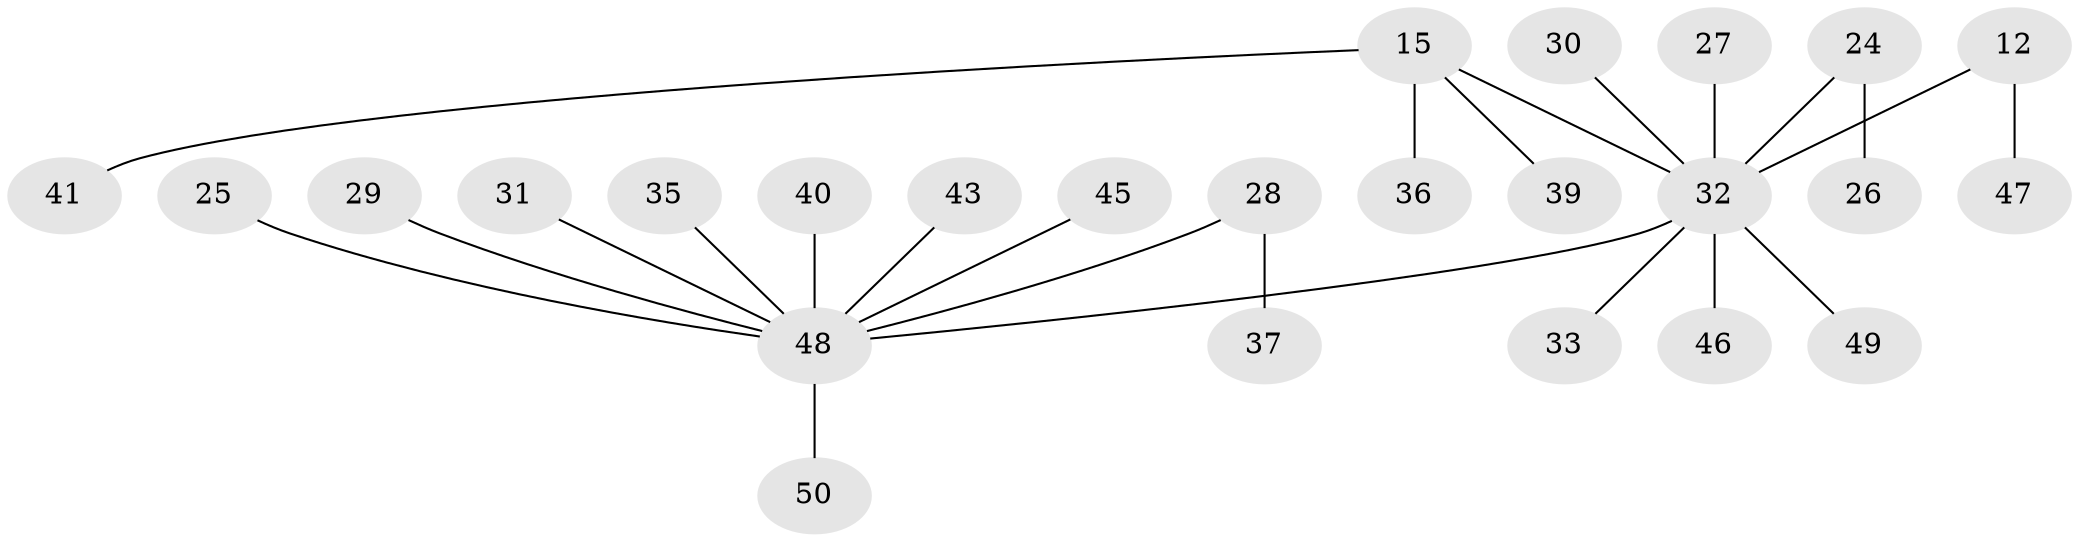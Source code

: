 // original degree distribution, {8: 0.02, 2: 0.2, 5: 0.02, 3: 0.12, 4: 0.1, 1: 0.54}
// Generated by graph-tools (version 1.1) at 2025/52/03/09/25 04:52:42]
// undirected, 25 vertices, 24 edges
graph export_dot {
graph [start="1"]
  node [color=gray90,style=filled];
  12;
  15 [super="+9"];
  24 [super="+10"];
  25;
  26;
  27;
  28;
  29;
  30;
  31;
  32 [super="+4+7+8"];
  33;
  35;
  36;
  37;
  39;
  40;
  41;
  43;
  45;
  46;
  47;
  48 [super="+17+34+42+20+44+23"];
  49;
  50;
  12 -- 47;
  12 -- 32;
  15 -- 36;
  15 -- 41;
  15 -- 39;
  15 -- 32;
  24 -- 26;
  24 -- 32;
  25 -- 48;
  27 -- 32;
  28 -- 37;
  28 -- 48;
  29 -- 48;
  30 -- 32;
  31 -- 48;
  32 -- 33;
  32 -- 46;
  32 -- 48;
  32 -- 49;
  35 -- 48;
  40 -- 48;
  43 -- 48;
  45 -- 48;
  48 -- 50;
}
